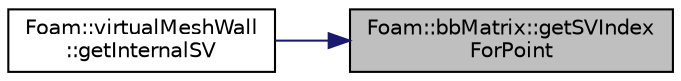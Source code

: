 digraph "Foam::bbMatrix::getSVIndexForPoint"
{
 // LATEX_PDF_SIZE
  edge [fontname="Helvetica",fontsize="10",labelfontname="Helvetica",labelfontsize="10"];
  node [fontname="Helvetica",fontsize="10",shape=record];
  rankdir="RL";
  Node1 [label="Foam::bbMatrix::getSVIndex\lForPoint",height=0.2,width=0.4,color="black", fillcolor="grey75", style="filled", fontcolor="black",tooltip=" "];
  Node1 -> Node2 [dir="back",color="midnightblue",fontsize="10",style="solid"];
  Node2 [label="Foam::virtualMeshWall\l::getInternalSV",height=0.2,width=0.4,color="black", fillcolor="white", style="filled",URL="$classFoam_1_1virtualMeshWall.html#aa22cdb168de3f2f0d3f0f9c0f2cd57c4",tooltip=" "];
}
